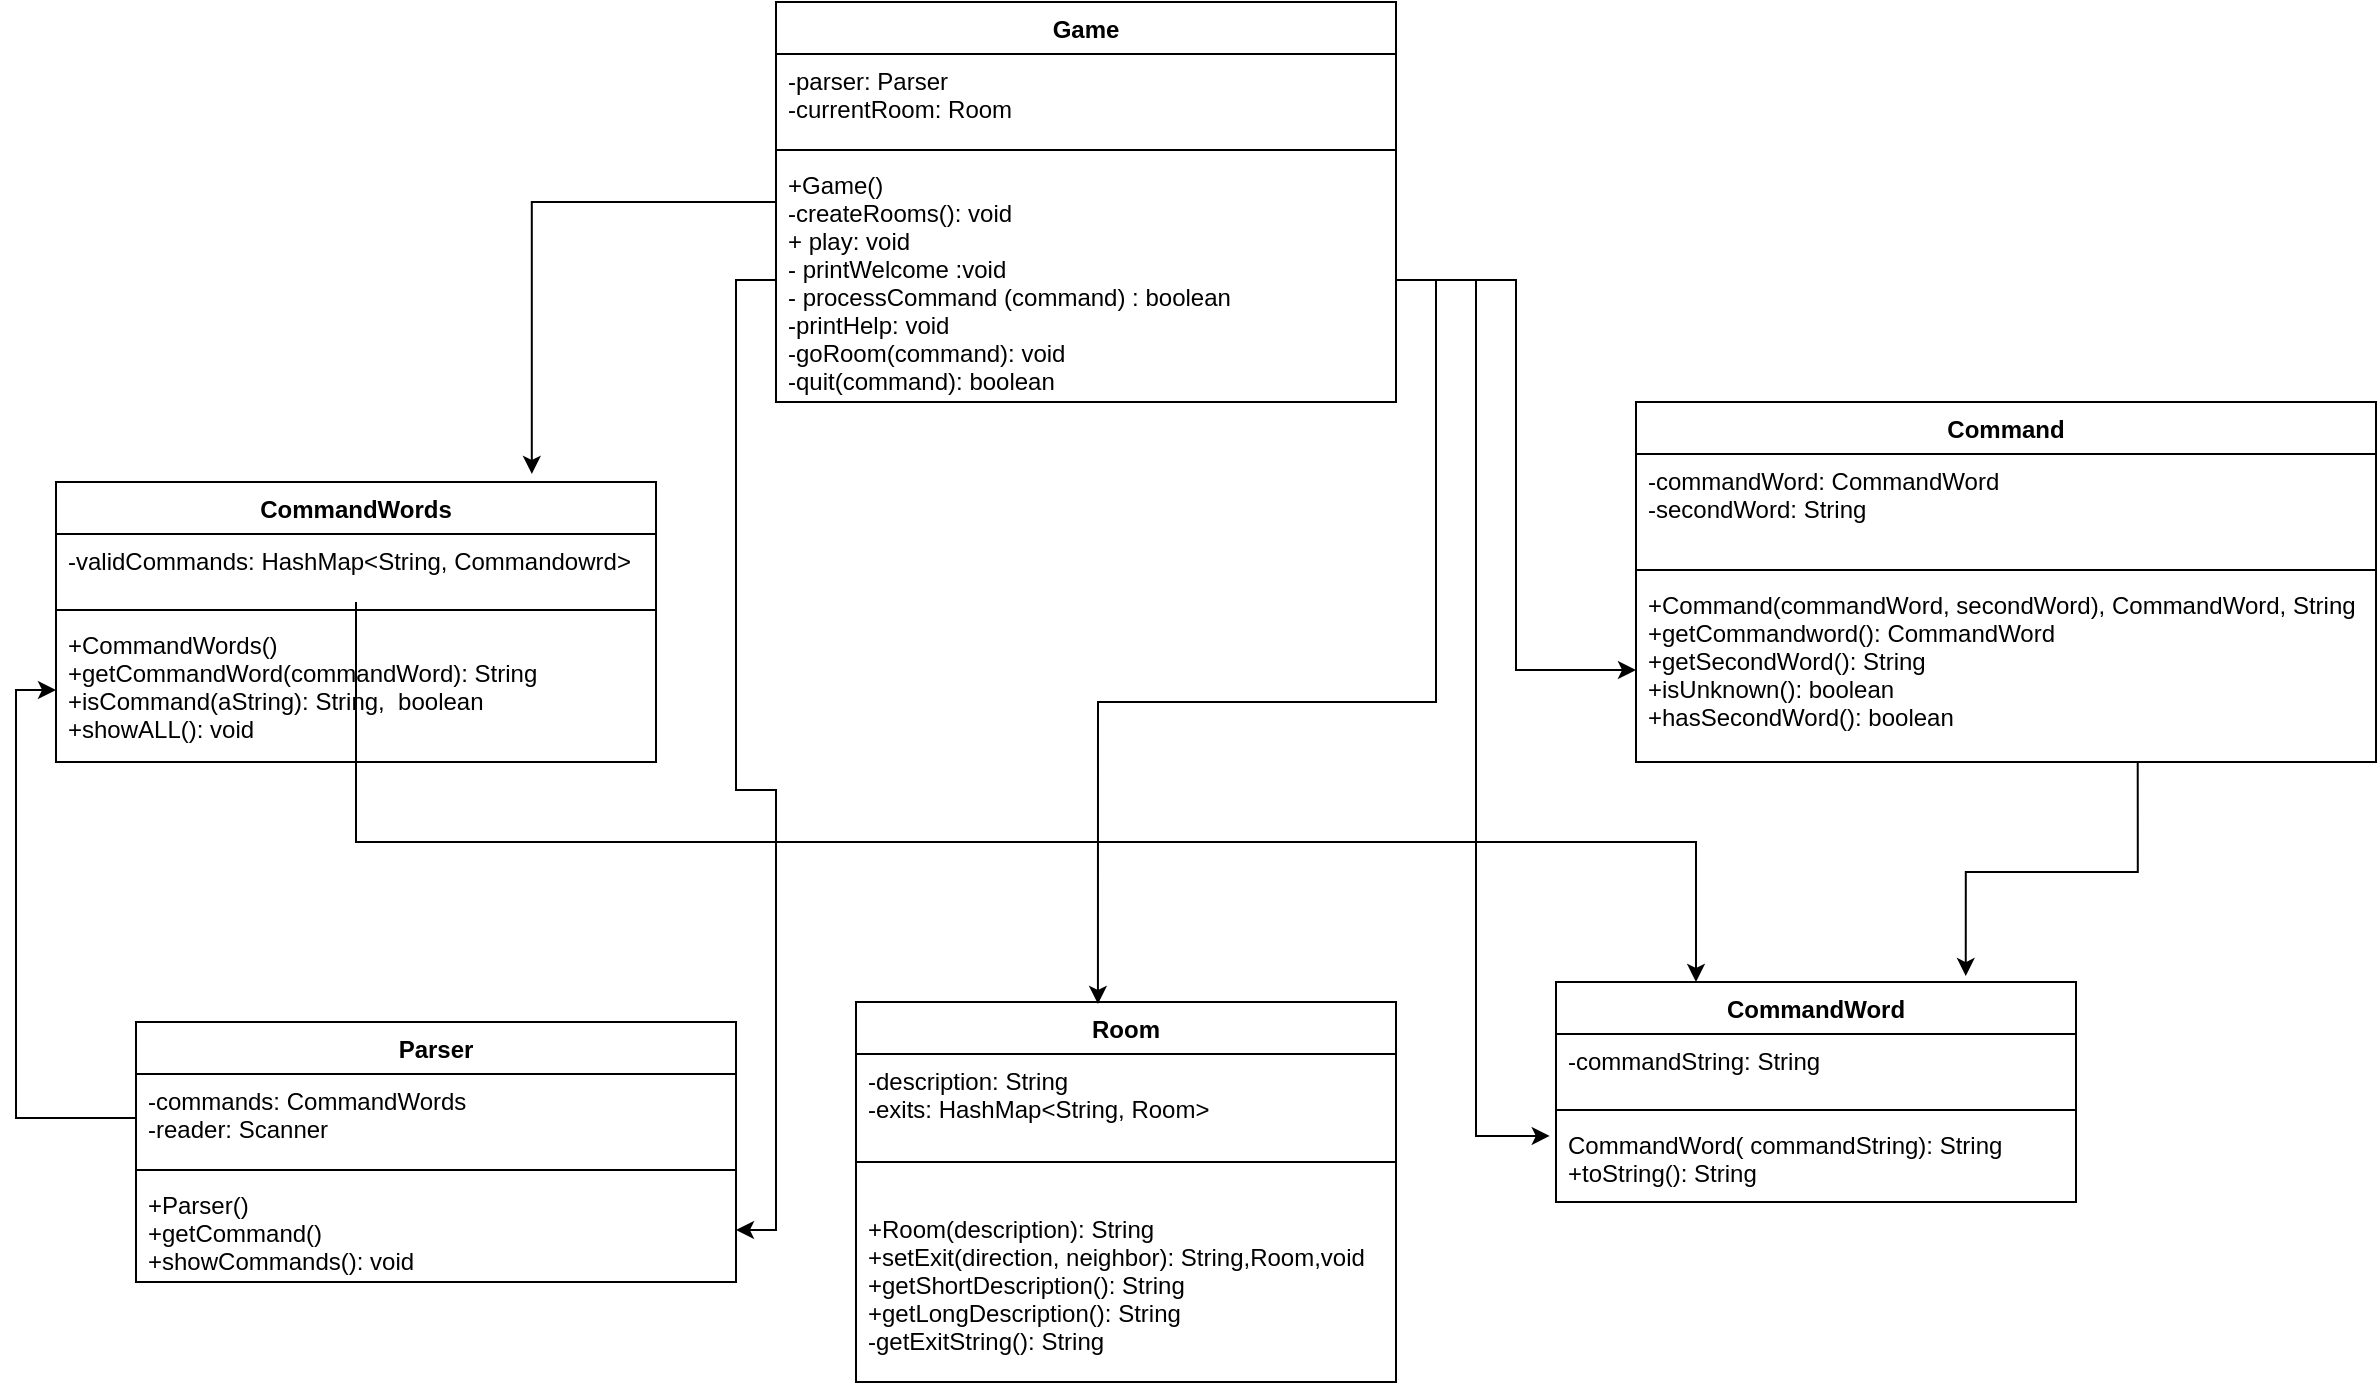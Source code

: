 <mxfile version="13.7.7" type="github">
  <diagram id="VEy1ekJowihjDsb1W5C8" name="Page-1">
    <mxGraphModel dx="1422" dy="759" grid="1" gridSize="10" guides="1" tooltips="1" connect="1" arrows="1" fold="1" page="1" pageScale="1" pageWidth="827" pageHeight="1169" math="0" shadow="0">
      <root>
        <mxCell id="0" />
        <mxCell id="1" parent="0" />
        <mxCell id="h6V62oQ8V5OpcuaHMOtG-29" style="edgeStyle=orthogonalEdgeStyle;rounded=0;orthogonalLoop=1;jettySize=auto;html=1;entryX=0.793;entryY=-0.029;entryDx=0;entryDy=0;entryPerimeter=0;" parent="1" source="h6V62oQ8V5OpcuaHMOtG-1" target="h6V62oQ8V5OpcuaHMOtG-14" edge="1">
          <mxGeometry relative="1" as="geometry" />
        </mxCell>
        <mxCell id="h6V62oQ8V5OpcuaHMOtG-1" value="Game" style="swimlane;fontStyle=1;align=center;verticalAlign=top;childLayout=stackLayout;horizontal=1;startSize=26;horizontalStack=0;resizeParent=1;resizeParentMax=0;resizeLast=0;collapsible=1;marginBottom=0;" parent="1" vertex="1">
          <mxGeometry x="520" width="310" height="200" as="geometry" />
        </mxCell>
        <mxCell id="h6V62oQ8V5OpcuaHMOtG-2" value="-parser: Parser&#xa;-currentRoom: Room" style="text;strokeColor=none;fillColor=none;align=left;verticalAlign=top;spacingLeft=4;spacingRight=4;overflow=hidden;rotatable=0;points=[[0,0.5],[1,0.5]];portConstraint=eastwest;" parent="h6V62oQ8V5OpcuaHMOtG-1" vertex="1">
          <mxGeometry y="26" width="310" height="44" as="geometry" />
        </mxCell>
        <mxCell id="h6V62oQ8V5OpcuaHMOtG-3" value="" style="line;strokeWidth=1;fillColor=none;align=left;verticalAlign=middle;spacingTop=-1;spacingLeft=3;spacingRight=3;rotatable=0;labelPosition=right;points=[];portConstraint=eastwest;" parent="h6V62oQ8V5OpcuaHMOtG-1" vertex="1">
          <mxGeometry y="70" width="310" height="8" as="geometry" />
        </mxCell>
        <mxCell id="h6V62oQ8V5OpcuaHMOtG-4" value="+Game()&#xa;-createRooms(): void&#xa;+ play: void&#xa;- printWelcome :void&#xa;- processCommand (command) : boolean&#xa;-printHelp: void&#xa;-goRoom(command): void&#xa;-quit(command): boolean" style="text;strokeColor=none;fillColor=none;align=left;verticalAlign=top;spacingLeft=4;spacingRight=4;overflow=hidden;rotatable=0;points=[[0,0.5],[1,0.5]];portConstraint=eastwest;" parent="h6V62oQ8V5OpcuaHMOtG-1" vertex="1">
          <mxGeometry y="78" width="310" height="122" as="geometry" />
        </mxCell>
        <mxCell id="h6V62oQ8V5OpcuaHMOtG-14" value="CommandWords" style="swimlane;fontStyle=1;align=center;verticalAlign=top;childLayout=stackLayout;horizontal=1;startSize=26;horizontalStack=0;resizeParent=1;resizeParentMax=0;resizeLast=0;collapsible=1;marginBottom=0;" parent="1" vertex="1">
          <mxGeometry x="160" y="240" width="300" height="140" as="geometry" />
        </mxCell>
        <mxCell id="h6V62oQ8V5OpcuaHMOtG-15" value="-validCommands: HashMap&lt;String, Commandowrd&gt;" style="text;strokeColor=none;fillColor=none;align=left;verticalAlign=top;spacingLeft=4;spacingRight=4;overflow=hidden;rotatable=0;points=[[0,0.5],[1,0.5]];portConstraint=eastwest;" parent="h6V62oQ8V5OpcuaHMOtG-14" vertex="1">
          <mxGeometry y="26" width="300" height="34" as="geometry" />
        </mxCell>
        <mxCell id="h6V62oQ8V5OpcuaHMOtG-16" value="" style="line;strokeWidth=1;fillColor=none;align=left;verticalAlign=middle;spacingTop=-1;spacingLeft=3;spacingRight=3;rotatable=0;labelPosition=right;points=[];portConstraint=eastwest;" parent="h6V62oQ8V5OpcuaHMOtG-14" vertex="1">
          <mxGeometry y="60" width="300" height="8" as="geometry" />
        </mxCell>
        <mxCell id="h6V62oQ8V5OpcuaHMOtG-17" value="+CommandWords()&#xa;+getCommandWord(commandWord): String&#xa;+isCommand(aString): String,  boolean&#xa;+showALL(): void" style="text;strokeColor=none;fillColor=none;align=left;verticalAlign=top;spacingLeft=4;spacingRight=4;overflow=hidden;rotatable=0;points=[[0,0.5],[1,0.5]];portConstraint=eastwest;" parent="h6V62oQ8V5OpcuaHMOtG-14" vertex="1">
          <mxGeometry y="68" width="300" height="72" as="geometry" />
        </mxCell>
        <mxCell id="h6V62oQ8V5OpcuaHMOtG-18" value="Parser" style="swimlane;fontStyle=1;align=center;verticalAlign=top;childLayout=stackLayout;horizontal=1;startSize=26;horizontalStack=0;resizeParent=1;resizeParentMax=0;resizeLast=0;collapsible=1;marginBottom=0;" parent="1" vertex="1">
          <mxGeometry x="200" y="510" width="300" height="130" as="geometry" />
        </mxCell>
        <mxCell id="h6V62oQ8V5OpcuaHMOtG-19" value="-commands: CommandWords&#xa;-reader: Scanner" style="text;strokeColor=none;fillColor=none;align=left;verticalAlign=top;spacingLeft=4;spacingRight=4;overflow=hidden;rotatable=0;points=[[0,0.5],[1,0.5]];portConstraint=eastwest;" parent="h6V62oQ8V5OpcuaHMOtG-18" vertex="1">
          <mxGeometry y="26" width="300" height="44" as="geometry" />
        </mxCell>
        <mxCell id="h6V62oQ8V5OpcuaHMOtG-20" value="" style="line;strokeWidth=1;fillColor=none;align=left;verticalAlign=middle;spacingTop=-1;spacingLeft=3;spacingRight=3;rotatable=0;labelPosition=right;points=[];portConstraint=eastwest;" parent="h6V62oQ8V5OpcuaHMOtG-18" vertex="1">
          <mxGeometry y="70" width="300" height="8" as="geometry" />
        </mxCell>
        <mxCell id="h6V62oQ8V5OpcuaHMOtG-21" value="+Parser()&#xa;+getCommand()&#xa;+showCommands(): void" style="text;strokeColor=none;fillColor=none;align=left;verticalAlign=top;spacingLeft=4;spacingRight=4;overflow=hidden;rotatable=0;points=[[0,0.5],[1,0.5]];portConstraint=eastwest;" parent="h6V62oQ8V5OpcuaHMOtG-18" vertex="1">
          <mxGeometry y="78" width="300" height="52" as="geometry" />
        </mxCell>
        <mxCell id="h6V62oQ8V5OpcuaHMOtG-22" value="Room" style="swimlane;fontStyle=1;align=center;verticalAlign=top;childLayout=stackLayout;horizontal=1;startSize=26;horizontalStack=0;resizeParent=1;resizeParentMax=0;resizeLast=0;collapsible=1;marginBottom=0;" parent="1" vertex="1">
          <mxGeometry x="560" y="500" width="270" height="190" as="geometry" />
        </mxCell>
        <mxCell id="h6V62oQ8V5OpcuaHMOtG-23" value="-description: String&#xa;-exits: HashMap&lt;String, Room&gt;" style="text;strokeColor=none;fillColor=none;align=left;verticalAlign=top;spacingLeft=4;spacingRight=4;overflow=hidden;rotatable=0;points=[[0,0.5],[1,0.5]];portConstraint=eastwest;" parent="h6V62oQ8V5OpcuaHMOtG-22" vertex="1">
          <mxGeometry y="26" width="270" height="34" as="geometry" />
        </mxCell>
        <mxCell id="h6V62oQ8V5OpcuaHMOtG-24" value="" style="line;strokeWidth=1;fillColor=none;align=left;verticalAlign=middle;spacingTop=-1;spacingLeft=3;spacingRight=3;rotatable=0;labelPosition=right;points=[];portConstraint=eastwest;" parent="h6V62oQ8V5OpcuaHMOtG-22" vertex="1">
          <mxGeometry y="60" width="270" height="40" as="geometry" />
        </mxCell>
        <mxCell id="h6V62oQ8V5OpcuaHMOtG-25" value="+Room(description): String&#xa;+setExit(direction, neighbor): String,Room,void&#xa;+getShortDescription(): String&#xa;+getLongDescription(): String&#xa;-getExitString(): String" style="text;strokeColor=none;fillColor=none;align=left;verticalAlign=top;spacingLeft=4;spacingRight=4;overflow=hidden;rotatable=0;points=[[0,0.5],[1,0.5]];portConstraint=eastwest;" parent="h6V62oQ8V5OpcuaHMOtG-22" vertex="1">
          <mxGeometry y="100" width="270" height="90" as="geometry" />
        </mxCell>
        <mxCell id="h6V62oQ8V5OpcuaHMOtG-10" value="CommandWord" style="swimlane;fontStyle=1;align=center;verticalAlign=top;childLayout=stackLayout;horizontal=1;startSize=26;horizontalStack=0;resizeParent=1;resizeParentMax=0;resizeLast=0;collapsible=1;marginBottom=0;" parent="1" vertex="1">
          <mxGeometry x="910" y="490" width="260" height="110" as="geometry" />
        </mxCell>
        <mxCell id="h6V62oQ8V5OpcuaHMOtG-11" value="-commandString: String" style="text;strokeColor=none;fillColor=none;align=left;verticalAlign=top;spacingLeft=4;spacingRight=4;overflow=hidden;rotatable=0;points=[[0,0.5],[1,0.5]];portConstraint=eastwest;" parent="h6V62oQ8V5OpcuaHMOtG-10" vertex="1">
          <mxGeometry y="26" width="260" height="34" as="geometry" />
        </mxCell>
        <mxCell id="h6V62oQ8V5OpcuaHMOtG-12" value="" style="line;strokeWidth=1;fillColor=none;align=left;verticalAlign=middle;spacingTop=-1;spacingLeft=3;spacingRight=3;rotatable=0;labelPosition=right;points=[];portConstraint=eastwest;" parent="h6V62oQ8V5OpcuaHMOtG-10" vertex="1">
          <mxGeometry y="60" width="260" height="8" as="geometry" />
        </mxCell>
        <mxCell id="h6V62oQ8V5OpcuaHMOtG-13" value="CommandWord( commandString): String&#xa;+toString(): String" style="text;strokeColor=none;fillColor=none;align=left;verticalAlign=top;spacingLeft=4;spacingRight=4;overflow=hidden;rotatable=0;points=[[0,0.5],[1,0.5]];portConstraint=eastwest;" parent="h6V62oQ8V5OpcuaHMOtG-10" vertex="1">
          <mxGeometry y="68" width="260" height="42" as="geometry" />
        </mxCell>
        <mxCell id="h6V62oQ8V5OpcuaHMOtG-5" value="Command" style="swimlane;fontStyle=1;align=center;verticalAlign=top;childLayout=stackLayout;horizontal=1;startSize=26;horizontalStack=0;resizeParent=1;resizeParentMax=0;resizeLast=0;collapsible=1;marginBottom=0;" parent="1" vertex="1">
          <mxGeometry x="950" y="200" width="370" height="180" as="geometry" />
        </mxCell>
        <mxCell id="h6V62oQ8V5OpcuaHMOtG-6" value="-commandWord: CommandWord&#xa;-secondWord: String" style="text;strokeColor=none;fillColor=none;align=left;verticalAlign=top;spacingLeft=4;spacingRight=4;overflow=hidden;rotatable=0;points=[[0,0.5],[1,0.5]];portConstraint=eastwest;" parent="h6V62oQ8V5OpcuaHMOtG-5" vertex="1">
          <mxGeometry y="26" width="370" height="54" as="geometry" />
        </mxCell>
        <mxCell id="h6V62oQ8V5OpcuaHMOtG-7" value="" style="line;strokeWidth=1;fillColor=none;align=left;verticalAlign=middle;spacingTop=-1;spacingLeft=3;spacingRight=3;rotatable=0;labelPosition=right;points=[];portConstraint=eastwest;" parent="h6V62oQ8V5OpcuaHMOtG-5" vertex="1">
          <mxGeometry y="80" width="370" height="8" as="geometry" />
        </mxCell>
        <mxCell id="h6V62oQ8V5OpcuaHMOtG-8" value="+Command(commandWord, secondWord), CommandWord, String&#xa;+getCommandword(): CommandWord&#xa;+getSecondWord(): String&#xa;+isUnknown(): boolean&#xa;+hasSecondWord(): boolean" style="text;strokeColor=none;fillColor=none;align=left;verticalAlign=top;spacingLeft=4;spacingRight=4;overflow=hidden;rotatable=0;points=[[0,0.5],[1,0.5]];portConstraint=eastwest;" parent="h6V62oQ8V5OpcuaHMOtG-5" vertex="1">
          <mxGeometry y="88" width="370" height="92" as="geometry" />
        </mxCell>
        <mxCell id="h6V62oQ8V5OpcuaHMOtG-26" style="edgeStyle=orthogonalEdgeStyle;rounded=0;orthogonalLoop=1;jettySize=auto;html=1;" parent="1" source="h6V62oQ8V5OpcuaHMOtG-4" target="h6V62oQ8V5OpcuaHMOtG-8" edge="1">
          <mxGeometry relative="1" as="geometry" />
        </mxCell>
        <mxCell id="h6V62oQ8V5OpcuaHMOtG-27" style="edgeStyle=orthogonalEdgeStyle;rounded=0;orthogonalLoop=1;jettySize=auto;html=1;entryX=-0.012;entryY=0.214;entryDx=0;entryDy=0;entryPerimeter=0;" parent="1" source="h6V62oQ8V5OpcuaHMOtG-4" target="h6V62oQ8V5OpcuaHMOtG-13" edge="1">
          <mxGeometry relative="1" as="geometry" />
        </mxCell>
        <mxCell id="h6V62oQ8V5OpcuaHMOtG-28" style="edgeStyle=orthogonalEdgeStyle;rounded=0;orthogonalLoop=1;jettySize=auto;html=1;entryX=0.448;entryY=0.005;entryDx=0;entryDy=0;entryPerimeter=0;" parent="1" source="h6V62oQ8V5OpcuaHMOtG-4" target="h6V62oQ8V5OpcuaHMOtG-22" edge="1">
          <mxGeometry relative="1" as="geometry" />
        </mxCell>
        <mxCell id="h6V62oQ8V5OpcuaHMOtG-30" style="edgeStyle=orthogonalEdgeStyle;rounded=0;orthogonalLoop=1;jettySize=auto;html=1;" parent="1" source="h6V62oQ8V5OpcuaHMOtG-4" target="h6V62oQ8V5OpcuaHMOtG-21" edge="1">
          <mxGeometry relative="1" as="geometry" />
        </mxCell>
        <mxCell id="SYLc18gZkQaq2vSWxLfp-1" style="edgeStyle=orthogonalEdgeStyle;rounded=0;orthogonalLoop=1;jettySize=auto;html=1;entryX=0;entryY=0.5;entryDx=0;entryDy=0;" parent="1" source="h6V62oQ8V5OpcuaHMOtG-19" target="h6V62oQ8V5OpcuaHMOtG-17" edge="1">
          <mxGeometry relative="1" as="geometry" />
        </mxCell>
        <mxCell id="SYLc18gZkQaq2vSWxLfp-2" style="edgeStyle=orthogonalEdgeStyle;rounded=0;orthogonalLoop=1;jettySize=auto;html=1;entryX=0.788;entryY=-0.027;entryDx=0;entryDy=0;entryPerimeter=0;exitX=0.678;exitY=1;exitDx=0;exitDy=0;exitPerimeter=0;" parent="1" source="h6V62oQ8V5OpcuaHMOtG-8" target="h6V62oQ8V5OpcuaHMOtG-10" edge="1">
          <mxGeometry relative="1" as="geometry">
            <mxPoint x="980" y="420" as="sourcePoint" />
          </mxGeometry>
        </mxCell>
        <mxCell id="GVS3pr4yVcM8ldPUQTcU-1" style="edgeStyle=orthogonalEdgeStyle;rounded=0;orthogonalLoop=1;jettySize=auto;html=1;" edge="1" parent="1" source="h6V62oQ8V5OpcuaHMOtG-15" target="h6V62oQ8V5OpcuaHMOtG-10">
          <mxGeometry relative="1" as="geometry">
            <Array as="points">
              <mxPoint x="310" y="420" />
              <mxPoint x="980" y="420" />
            </Array>
          </mxGeometry>
        </mxCell>
      </root>
    </mxGraphModel>
  </diagram>
</mxfile>
